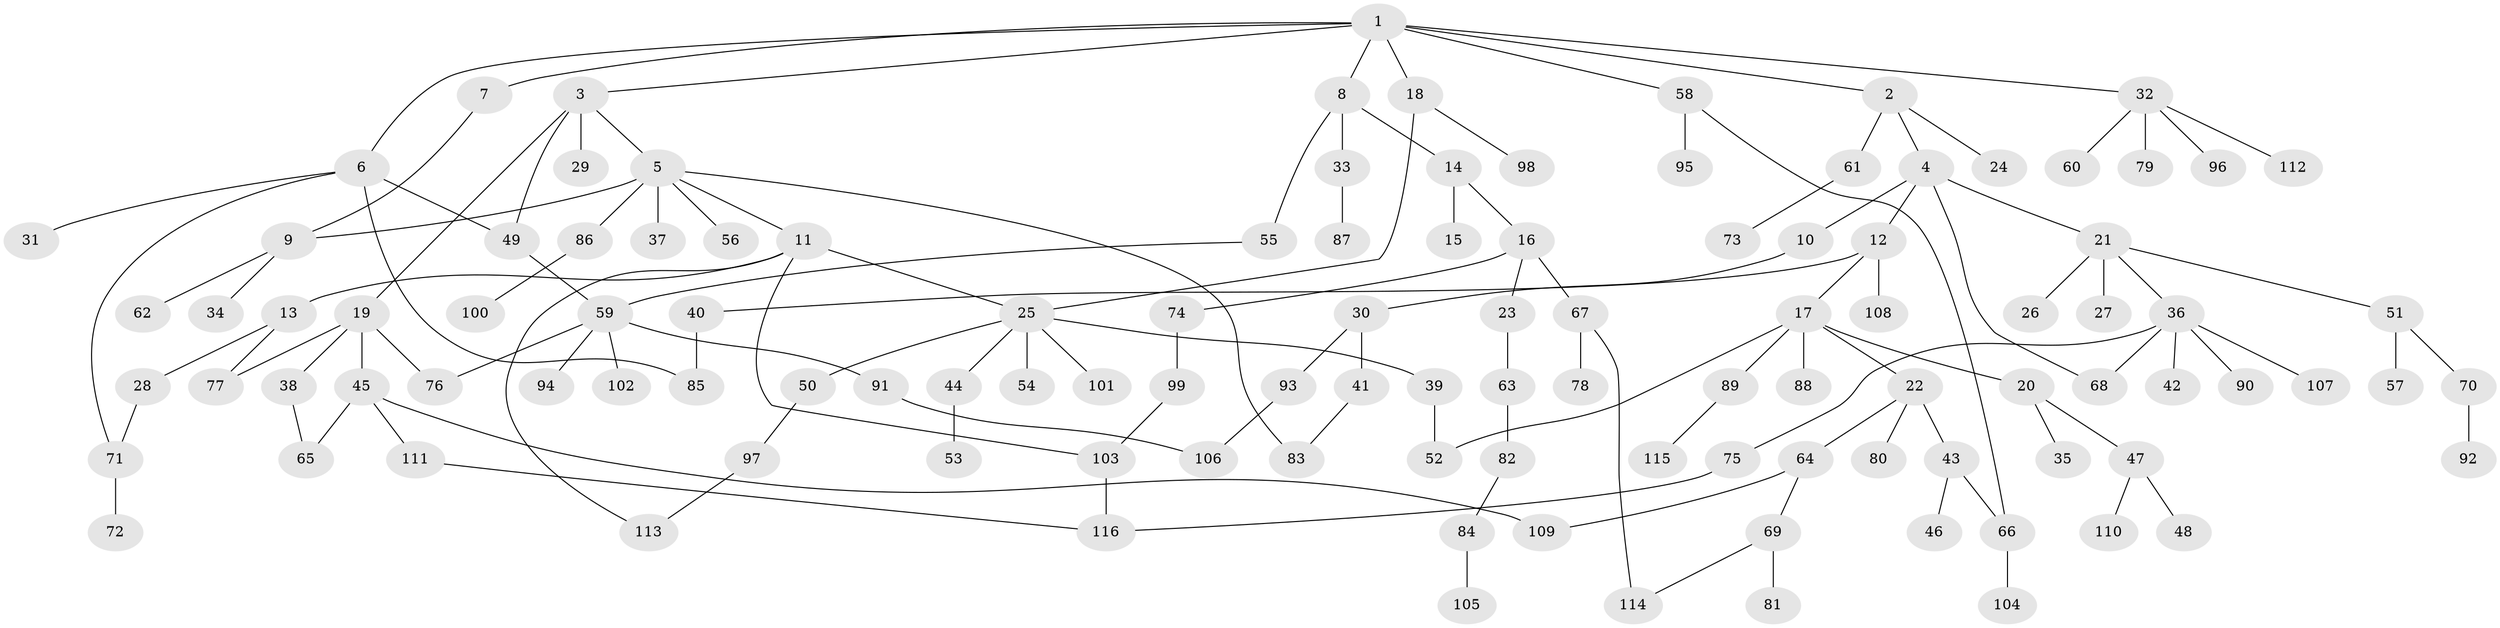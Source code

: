 // Generated by graph-tools (version 1.1) at 2025/49/03/09/25 03:49:22]
// undirected, 116 vertices, 135 edges
graph export_dot {
graph [start="1"]
  node [color=gray90,style=filled];
  1;
  2;
  3;
  4;
  5;
  6;
  7;
  8;
  9;
  10;
  11;
  12;
  13;
  14;
  15;
  16;
  17;
  18;
  19;
  20;
  21;
  22;
  23;
  24;
  25;
  26;
  27;
  28;
  29;
  30;
  31;
  32;
  33;
  34;
  35;
  36;
  37;
  38;
  39;
  40;
  41;
  42;
  43;
  44;
  45;
  46;
  47;
  48;
  49;
  50;
  51;
  52;
  53;
  54;
  55;
  56;
  57;
  58;
  59;
  60;
  61;
  62;
  63;
  64;
  65;
  66;
  67;
  68;
  69;
  70;
  71;
  72;
  73;
  74;
  75;
  76;
  77;
  78;
  79;
  80;
  81;
  82;
  83;
  84;
  85;
  86;
  87;
  88;
  89;
  90;
  91;
  92;
  93;
  94;
  95;
  96;
  97;
  98;
  99;
  100;
  101;
  102;
  103;
  104;
  105;
  106;
  107;
  108;
  109;
  110;
  111;
  112;
  113;
  114;
  115;
  116;
  1 -- 2;
  1 -- 3;
  1 -- 6;
  1 -- 7;
  1 -- 8;
  1 -- 18;
  1 -- 32;
  1 -- 58;
  2 -- 4;
  2 -- 24;
  2 -- 61;
  3 -- 5;
  3 -- 19;
  3 -- 29;
  3 -- 49;
  4 -- 10;
  4 -- 12;
  4 -- 21;
  4 -- 68;
  5 -- 9;
  5 -- 11;
  5 -- 37;
  5 -- 56;
  5 -- 83;
  5 -- 86;
  6 -- 31;
  6 -- 71;
  6 -- 49;
  6 -- 85;
  7 -- 9;
  8 -- 14;
  8 -- 33;
  8 -- 55;
  9 -- 34;
  9 -- 62;
  10 -- 30;
  11 -- 13;
  11 -- 103;
  11 -- 113;
  11 -- 25;
  12 -- 17;
  12 -- 40;
  12 -- 108;
  13 -- 28;
  13 -- 77;
  14 -- 15;
  14 -- 16;
  16 -- 23;
  16 -- 67;
  16 -- 74;
  17 -- 20;
  17 -- 22;
  17 -- 52;
  17 -- 88;
  17 -- 89;
  18 -- 25;
  18 -- 98;
  19 -- 38;
  19 -- 45;
  19 -- 77;
  19 -- 76;
  20 -- 35;
  20 -- 47;
  21 -- 26;
  21 -- 27;
  21 -- 36;
  21 -- 51;
  22 -- 43;
  22 -- 64;
  22 -- 80;
  23 -- 63;
  25 -- 39;
  25 -- 44;
  25 -- 50;
  25 -- 54;
  25 -- 101;
  28 -- 71;
  30 -- 41;
  30 -- 93;
  32 -- 60;
  32 -- 79;
  32 -- 96;
  32 -- 112;
  33 -- 87;
  36 -- 42;
  36 -- 68;
  36 -- 75;
  36 -- 90;
  36 -- 107;
  38 -- 65;
  39 -- 52;
  40 -- 85;
  41 -- 83;
  43 -- 46;
  43 -- 66;
  44 -- 53;
  45 -- 65;
  45 -- 109;
  45 -- 111;
  47 -- 48;
  47 -- 110;
  49 -- 59;
  50 -- 97;
  51 -- 57;
  51 -- 70;
  55 -- 59;
  58 -- 66;
  58 -- 95;
  59 -- 76;
  59 -- 91;
  59 -- 94;
  59 -- 102;
  61 -- 73;
  63 -- 82;
  64 -- 69;
  64 -- 109;
  66 -- 104;
  67 -- 78;
  67 -- 114;
  69 -- 81;
  69 -- 114;
  70 -- 92;
  71 -- 72;
  74 -- 99;
  75 -- 116;
  82 -- 84;
  84 -- 105;
  86 -- 100;
  89 -- 115;
  91 -- 106;
  93 -- 106;
  97 -- 113;
  99 -- 103;
  103 -- 116;
  111 -- 116;
}
